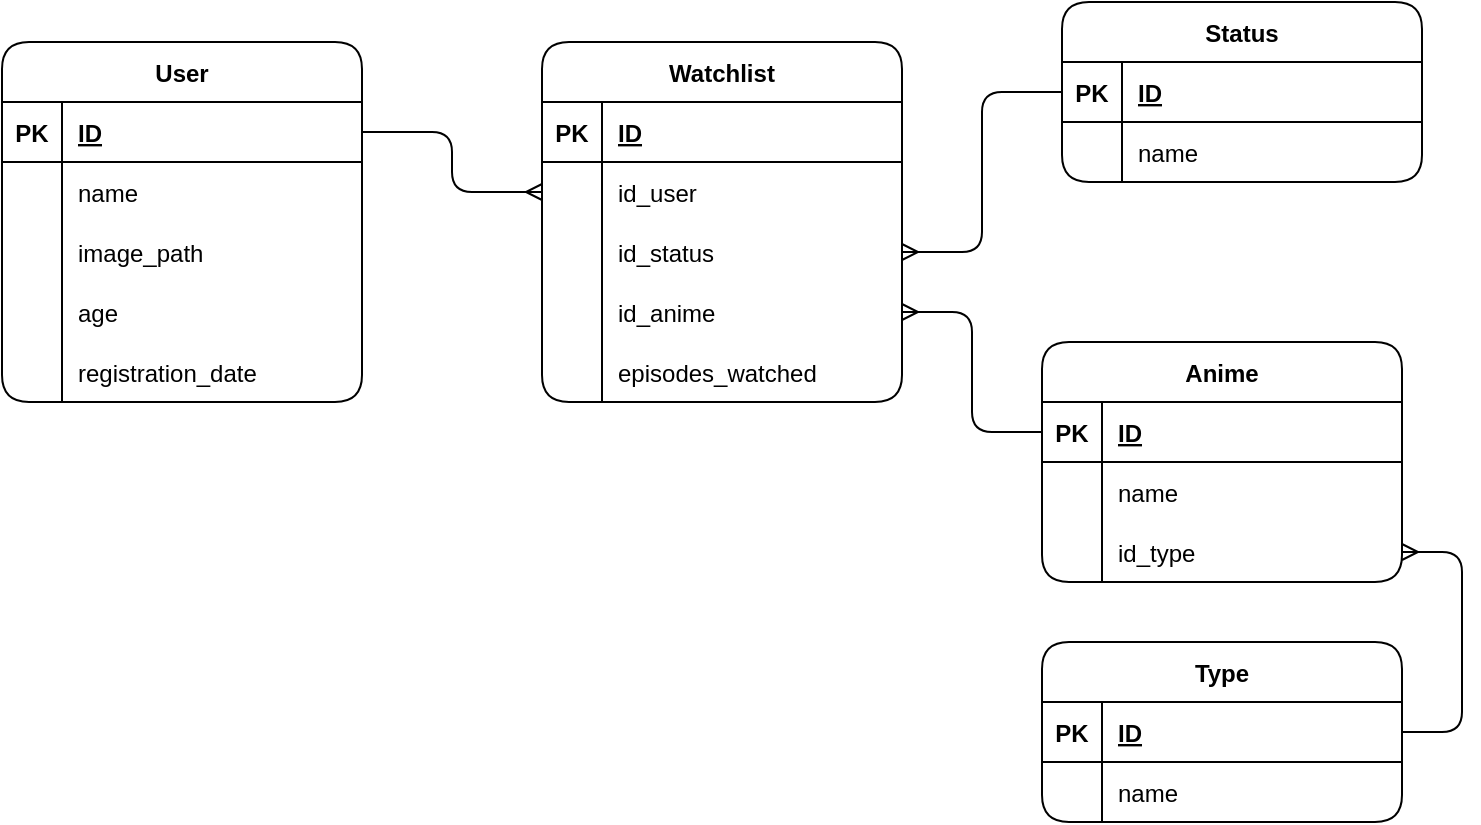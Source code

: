<mxfile version="21.3.2" type="github">
  <diagram name="Страница 1" id="_FxQdxy2t7oMSQJmRPjS">
    <mxGraphModel dx="1195" dy="1785" grid="1" gridSize="10" guides="1" tooltips="1" connect="1" arrows="1" fold="1" page="1" pageScale="1" pageWidth="827" pageHeight="1169" math="0" shadow="0">
      <root>
        <mxCell id="0" />
        <mxCell id="1" parent="0" />
        <mxCell id="fkAb2d_nDt0T-HXhAafH-16" value="User" style="shape=table;startSize=30;container=1;collapsible=1;childLayout=tableLayout;fixedRows=1;rowLines=0;fontStyle=1;align=center;resizeLast=1;rounded=1;" vertex="1" parent="1">
          <mxGeometry x="80" y="-1090" width="180" height="180" as="geometry" />
        </mxCell>
        <mxCell id="fkAb2d_nDt0T-HXhAafH-17" value="" style="shape=tableRow;horizontal=0;startSize=0;swimlaneHead=0;swimlaneBody=0;fillColor=none;collapsible=0;dropTarget=0;points=[[0,0.5],[1,0.5]];portConstraint=eastwest;top=0;left=0;right=0;bottom=1;" vertex="1" parent="fkAb2d_nDt0T-HXhAafH-16">
          <mxGeometry y="30" width="180" height="30" as="geometry" />
        </mxCell>
        <mxCell id="fkAb2d_nDt0T-HXhAafH-18" value="PK" style="shape=partialRectangle;connectable=0;fillColor=none;top=0;left=0;bottom=0;right=0;fontStyle=1;overflow=hidden;" vertex="1" parent="fkAb2d_nDt0T-HXhAafH-17">
          <mxGeometry width="30" height="30" as="geometry">
            <mxRectangle width="30" height="30" as="alternateBounds" />
          </mxGeometry>
        </mxCell>
        <mxCell id="fkAb2d_nDt0T-HXhAafH-19" value="ID" style="shape=partialRectangle;connectable=0;fillColor=none;top=0;left=0;bottom=0;right=0;align=left;spacingLeft=6;fontStyle=5;overflow=hidden;" vertex="1" parent="fkAb2d_nDt0T-HXhAafH-17">
          <mxGeometry x="30" width="150" height="30" as="geometry">
            <mxRectangle width="150" height="30" as="alternateBounds" />
          </mxGeometry>
        </mxCell>
        <mxCell id="fkAb2d_nDt0T-HXhAafH-20" value="" style="shape=tableRow;horizontal=0;startSize=0;swimlaneHead=0;swimlaneBody=0;fillColor=none;collapsible=0;dropTarget=0;points=[[0,0.5],[1,0.5]];portConstraint=eastwest;top=0;left=0;right=0;bottom=0;" vertex="1" parent="fkAb2d_nDt0T-HXhAafH-16">
          <mxGeometry y="60" width="180" height="30" as="geometry" />
        </mxCell>
        <mxCell id="fkAb2d_nDt0T-HXhAafH-21" value="" style="shape=partialRectangle;connectable=0;fillColor=none;top=0;left=0;bottom=0;right=0;editable=1;overflow=hidden;" vertex="1" parent="fkAb2d_nDt0T-HXhAafH-20">
          <mxGeometry width="30" height="30" as="geometry">
            <mxRectangle width="30" height="30" as="alternateBounds" />
          </mxGeometry>
        </mxCell>
        <mxCell id="fkAb2d_nDt0T-HXhAafH-22" value="name" style="shape=partialRectangle;connectable=0;fillColor=none;top=0;left=0;bottom=0;right=0;align=left;spacingLeft=6;overflow=hidden;" vertex="1" parent="fkAb2d_nDt0T-HXhAafH-20">
          <mxGeometry x="30" width="150" height="30" as="geometry">
            <mxRectangle width="150" height="30" as="alternateBounds" />
          </mxGeometry>
        </mxCell>
        <mxCell id="fkAb2d_nDt0T-HXhAafH-23" style="shape=tableRow;horizontal=0;startSize=0;swimlaneHead=0;swimlaneBody=0;fillColor=none;collapsible=0;dropTarget=0;points=[[0,0.5],[1,0.5]];portConstraint=eastwest;top=0;left=0;right=0;bottom=0;" vertex="1" parent="fkAb2d_nDt0T-HXhAafH-16">
          <mxGeometry y="90" width="180" height="30" as="geometry" />
        </mxCell>
        <mxCell id="fkAb2d_nDt0T-HXhAafH-24" value="" style="shape=partialRectangle;connectable=0;fillColor=none;top=0;left=0;bottom=0;right=0;editable=1;overflow=hidden;" vertex="1" parent="fkAb2d_nDt0T-HXhAafH-23">
          <mxGeometry width="30" height="30" as="geometry">
            <mxRectangle width="30" height="30" as="alternateBounds" />
          </mxGeometry>
        </mxCell>
        <mxCell id="fkAb2d_nDt0T-HXhAafH-25" value="image_path" style="shape=partialRectangle;connectable=0;fillColor=none;top=0;left=0;bottom=0;right=0;align=left;spacingLeft=6;overflow=hidden;" vertex="1" parent="fkAb2d_nDt0T-HXhAafH-23">
          <mxGeometry x="30" width="150" height="30" as="geometry">
            <mxRectangle width="150" height="30" as="alternateBounds" />
          </mxGeometry>
        </mxCell>
        <mxCell id="fkAb2d_nDt0T-HXhAafH-26" style="shape=tableRow;horizontal=0;startSize=0;swimlaneHead=0;swimlaneBody=0;fillColor=none;collapsible=0;dropTarget=0;points=[[0,0.5],[1,0.5]];portConstraint=eastwest;top=0;left=0;right=0;bottom=0;" vertex="1" parent="fkAb2d_nDt0T-HXhAafH-16">
          <mxGeometry y="120" width="180" height="30" as="geometry" />
        </mxCell>
        <mxCell id="fkAb2d_nDt0T-HXhAafH-27" style="shape=partialRectangle;connectable=0;fillColor=none;top=0;left=0;bottom=0;right=0;editable=1;overflow=hidden;" vertex="1" parent="fkAb2d_nDt0T-HXhAafH-26">
          <mxGeometry width="30" height="30" as="geometry">
            <mxRectangle width="30" height="30" as="alternateBounds" />
          </mxGeometry>
        </mxCell>
        <mxCell id="fkAb2d_nDt0T-HXhAafH-28" value="age" style="shape=partialRectangle;connectable=0;fillColor=none;top=0;left=0;bottom=0;right=0;align=left;spacingLeft=6;overflow=hidden;" vertex="1" parent="fkAb2d_nDt0T-HXhAafH-26">
          <mxGeometry x="30" width="150" height="30" as="geometry">
            <mxRectangle width="150" height="30" as="alternateBounds" />
          </mxGeometry>
        </mxCell>
        <mxCell id="fkAb2d_nDt0T-HXhAafH-70" style="shape=tableRow;horizontal=0;startSize=0;swimlaneHead=0;swimlaneBody=0;fillColor=none;collapsible=0;dropTarget=0;points=[[0,0.5],[1,0.5]];portConstraint=eastwest;top=0;left=0;right=0;bottom=0;" vertex="1" parent="fkAb2d_nDt0T-HXhAafH-16">
          <mxGeometry y="150" width="180" height="30" as="geometry" />
        </mxCell>
        <mxCell id="fkAb2d_nDt0T-HXhAafH-71" style="shape=partialRectangle;connectable=0;fillColor=none;top=0;left=0;bottom=0;right=0;editable=1;overflow=hidden;" vertex="1" parent="fkAb2d_nDt0T-HXhAafH-70">
          <mxGeometry width="30" height="30" as="geometry">
            <mxRectangle width="30" height="30" as="alternateBounds" />
          </mxGeometry>
        </mxCell>
        <mxCell id="fkAb2d_nDt0T-HXhAafH-72" value="registration_date" style="shape=partialRectangle;connectable=0;fillColor=none;top=0;left=0;bottom=0;right=0;align=left;spacingLeft=6;overflow=hidden;" vertex="1" parent="fkAb2d_nDt0T-HXhAafH-70">
          <mxGeometry x="30" width="150" height="30" as="geometry">
            <mxRectangle width="150" height="30" as="alternateBounds" />
          </mxGeometry>
        </mxCell>
        <mxCell id="fkAb2d_nDt0T-HXhAafH-57" value="Watchlist" style="shape=table;startSize=30;container=1;collapsible=1;childLayout=tableLayout;fixedRows=1;rowLines=0;fontStyle=1;align=center;resizeLast=1;rounded=1;" vertex="1" parent="1">
          <mxGeometry x="350" y="-1090" width="180" height="180" as="geometry" />
        </mxCell>
        <mxCell id="fkAb2d_nDt0T-HXhAafH-58" value="" style="shape=tableRow;horizontal=0;startSize=0;swimlaneHead=0;swimlaneBody=0;fillColor=none;collapsible=0;dropTarget=0;points=[[0,0.5],[1,0.5]];portConstraint=eastwest;top=0;left=0;right=0;bottom=1;" vertex="1" parent="fkAb2d_nDt0T-HXhAafH-57">
          <mxGeometry y="30" width="180" height="30" as="geometry" />
        </mxCell>
        <mxCell id="fkAb2d_nDt0T-HXhAafH-59" value="PK" style="shape=partialRectangle;connectable=0;fillColor=none;top=0;left=0;bottom=0;right=0;fontStyle=1;overflow=hidden;" vertex="1" parent="fkAb2d_nDt0T-HXhAafH-58">
          <mxGeometry width="30" height="30" as="geometry">
            <mxRectangle width="30" height="30" as="alternateBounds" />
          </mxGeometry>
        </mxCell>
        <mxCell id="fkAb2d_nDt0T-HXhAafH-60" value="ID" style="shape=partialRectangle;connectable=0;fillColor=none;top=0;left=0;bottom=0;right=0;align=left;spacingLeft=6;fontStyle=5;overflow=hidden;" vertex="1" parent="fkAb2d_nDt0T-HXhAafH-58">
          <mxGeometry x="30" width="150" height="30" as="geometry">
            <mxRectangle width="150" height="30" as="alternateBounds" />
          </mxGeometry>
        </mxCell>
        <mxCell id="fkAb2d_nDt0T-HXhAafH-61" value="" style="shape=tableRow;horizontal=0;startSize=0;swimlaneHead=0;swimlaneBody=0;fillColor=none;collapsible=0;dropTarget=0;points=[[0,0.5],[1,0.5]];portConstraint=eastwest;top=0;left=0;right=0;bottom=0;" vertex="1" parent="fkAb2d_nDt0T-HXhAafH-57">
          <mxGeometry y="60" width="180" height="30" as="geometry" />
        </mxCell>
        <mxCell id="fkAb2d_nDt0T-HXhAafH-62" value="" style="shape=partialRectangle;connectable=0;fillColor=none;top=0;left=0;bottom=0;right=0;editable=1;overflow=hidden;" vertex="1" parent="fkAb2d_nDt0T-HXhAafH-61">
          <mxGeometry width="30" height="30" as="geometry">
            <mxRectangle width="30" height="30" as="alternateBounds" />
          </mxGeometry>
        </mxCell>
        <mxCell id="fkAb2d_nDt0T-HXhAafH-63" value="id_user" style="shape=partialRectangle;connectable=0;fillColor=none;top=0;left=0;bottom=0;right=0;align=left;spacingLeft=6;overflow=hidden;" vertex="1" parent="fkAb2d_nDt0T-HXhAafH-61">
          <mxGeometry x="30" width="150" height="30" as="geometry">
            <mxRectangle width="150" height="30" as="alternateBounds" />
          </mxGeometry>
        </mxCell>
        <mxCell id="fkAb2d_nDt0T-HXhAafH-67" style="shape=tableRow;horizontal=0;startSize=0;swimlaneHead=0;swimlaneBody=0;fillColor=none;collapsible=0;dropTarget=0;points=[[0,0.5],[1,0.5]];portConstraint=eastwest;top=0;left=0;right=0;bottom=0;" vertex="1" parent="fkAb2d_nDt0T-HXhAafH-57">
          <mxGeometry y="90" width="180" height="30" as="geometry" />
        </mxCell>
        <mxCell id="fkAb2d_nDt0T-HXhAafH-68" style="shape=partialRectangle;connectable=0;fillColor=none;top=0;left=0;bottom=0;right=0;editable=1;overflow=hidden;" vertex="1" parent="fkAb2d_nDt0T-HXhAafH-67">
          <mxGeometry width="30" height="30" as="geometry">
            <mxRectangle width="30" height="30" as="alternateBounds" />
          </mxGeometry>
        </mxCell>
        <mxCell id="fkAb2d_nDt0T-HXhAafH-69" value="id_status" style="shape=partialRectangle;connectable=0;fillColor=none;top=0;left=0;bottom=0;right=0;align=left;spacingLeft=6;overflow=hidden;" vertex="1" parent="fkAb2d_nDt0T-HXhAafH-67">
          <mxGeometry x="30" width="150" height="30" as="geometry">
            <mxRectangle width="150" height="30" as="alternateBounds" />
          </mxGeometry>
        </mxCell>
        <mxCell id="fkAb2d_nDt0T-HXhAafH-64" style="shape=tableRow;horizontal=0;startSize=0;swimlaneHead=0;swimlaneBody=0;fillColor=none;collapsible=0;dropTarget=0;points=[[0,0.5],[1,0.5]];portConstraint=eastwest;top=0;left=0;right=0;bottom=0;" vertex="1" parent="fkAb2d_nDt0T-HXhAafH-57">
          <mxGeometry y="120" width="180" height="30" as="geometry" />
        </mxCell>
        <mxCell id="fkAb2d_nDt0T-HXhAafH-65" value="" style="shape=partialRectangle;connectable=0;fillColor=none;top=0;left=0;bottom=0;right=0;editable=1;overflow=hidden;" vertex="1" parent="fkAb2d_nDt0T-HXhAafH-64">
          <mxGeometry width="30" height="30" as="geometry">
            <mxRectangle width="30" height="30" as="alternateBounds" />
          </mxGeometry>
        </mxCell>
        <mxCell id="fkAb2d_nDt0T-HXhAafH-66" value="id_anime" style="shape=partialRectangle;connectable=0;fillColor=none;top=0;left=0;bottom=0;right=0;align=left;spacingLeft=6;overflow=hidden;" vertex="1" parent="fkAb2d_nDt0T-HXhAafH-64">
          <mxGeometry x="30" width="150" height="30" as="geometry">
            <mxRectangle width="150" height="30" as="alternateBounds" />
          </mxGeometry>
        </mxCell>
        <mxCell id="fkAb2d_nDt0T-HXhAafH-89" style="shape=tableRow;horizontal=0;startSize=0;swimlaneHead=0;swimlaneBody=0;fillColor=none;collapsible=0;dropTarget=0;points=[[0,0.5],[1,0.5]];portConstraint=eastwest;top=0;left=0;right=0;bottom=0;" vertex="1" parent="fkAb2d_nDt0T-HXhAafH-57">
          <mxGeometry y="150" width="180" height="30" as="geometry" />
        </mxCell>
        <mxCell id="fkAb2d_nDt0T-HXhAafH-90" style="shape=partialRectangle;connectable=0;fillColor=none;top=0;left=0;bottom=0;right=0;editable=1;overflow=hidden;" vertex="1" parent="fkAb2d_nDt0T-HXhAafH-89">
          <mxGeometry width="30" height="30" as="geometry">
            <mxRectangle width="30" height="30" as="alternateBounds" />
          </mxGeometry>
        </mxCell>
        <mxCell id="fkAb2d_nDt0T-HXhAafH-91" value="episodes_watched" style="shape=partialRectangle;connectable=0;fillColor=none;top=0;left=0;bottom=0;right=0;align=left;spacingLeft=6;overflow=hidden;" vertex="1" parent="fkAb2d_nDt0T-HXhAafH-89">
          <mxGeometry x="30" width="150" height="30" as="geometry">
            <mxRectangle width="150" height="30" as="alternateBounds" />
          </mxGeometry>
        </mxCell>
        <mxCell id="fkAb2d_nDt0T-HXhAafH-92" value="Status" style="shape=table;startSize=30;container=1;collapsible=1;childLayout=tableLayout;fixedRows=1;rowLines=0;fontStyle=1;align=center;resizeLast=1;rounded=1;" vertex="1" parent="1">
          <mxGeometry x="610" y="-1110" width="180" height="90" as="geometry" />
        </mxCell>
        <mxCell id="fkAb2d_nDt0T-HXhAafH-93" value="" style="shape=tableRow;horizontal=0;startSize=0;swimlaneHead=0;swimlaneBody=0;fillColor=none;collapsible=0;dropTarget=0;points=[[0,0.5],[1,0.5]];portConstraint=eastwest;top=0;left=0;right=0;bottom=1;" vertex="1" parent="fkAb2d_nDt0T-HXhAafH-92">
          <mxGeometry y="30" width="180" height="30" as="geometry" />
        </mxCell>
        <mxCell id="fkAb2d_nDt0T-HXhAafH-94" value="PK" style="shape=partialRectangle;connectable=0;fillColor=none;top=0;left=0;bottom=0;right=0;fontStyle=1;overflow=hidden;" vertex="1" parent="fkAb2d_nDt0T-HXhAafH-93">
          <mxGeometry width="30" height="30" as="geometry">
            <mxRectangle width="30" height="30" as="alternateBounds" />
          </mxGeometry>
        </mxCell>
        <mxCell id="fkAb2d_nDt0T-HXhAafH-95" value="ID" style="shape=partialRectangle;connectable=0;fillColor=none;top=0;left=0;bottom=0;right=0;align=left;spacingLeft=6;fontStyle=5;overflow=hidden;" vertex="1" parent="fkAb2d_nDt0T-HXhAafH-93">
          <mxGeometry x="30" width="150" height="30" as="geometry">
            <mxRectangle width="150" height="30" as="alternateBounds" />
          </mxGeometry>
        </mxCell>
        <mxCell id="fkAb2d_nDt0T-HXhAafH-96" value="" style="shape=tableRow;horizontal=0;startSize=0;swimlaneHead=0;swimlaneBody=0;fillColor=none;collapsible=0;dropTarget=0;points=[[0,0.5],[1,0.5]];portConstraint=eastwest;top=0;left=0;right=0;bottom=0;" vertex="1" parent="fkAb2d_nDt0T-HXhAafH-92">
          <mxGeometry y="60" width="180" height="30" as="geometry" />
        </mxCell>
        <mxCell id="fkAb2d_nDt0T-HXhAafH-97" value="" style="shape=partialRectangle;connectable=0;fillColor=none;top=0;left=0;bottom=0;right=0;editable=1;overflow=hidden;" vertex="1" parent="fkAb2d_nDt0T-HXhAafH-96">
          <mxGeometry width="30" height="30" as="geometry">
            <mxRectangle width="30" height="30" as="alternateBounds" />
          </mxGeometry>
        </mxCell>
        <mxCell id="fkAb2d_nDt0T-HXhAafH-98" value="name" style="shape=partialRectangle;connectable=0;fillColor=none;top=0;left=0;bottom=0;right=0;align=left;spacingLeft=6;overflow=hidden;" vertex="1" parent="fkAb2d_nDt0T-HXhAafH-96">
          <mxGeometry x="30" width="150" height="30" as="geometry">
            <mxRectangle width="150" height="30" as="alternateBounds" />
          </mxGeometry>
        </mxCell>
        <mxCell id="fkAb2d_nDt0T-HXhAafH-108" value="" style="edgeStyle=elbowEdgeStyle;fontSize=12;html=1;endArrow=ERmany;rounded=1;exitX=1;exitY=0.5;exitDx=0;exitDy=0;entryX=0;entryY=0.5;entryDx=0;entryDy=0;" edge="1" parent="1" source="fkAb2d_nDt0T-HXhAafH-17" target="fkAb2d_nDt0T-HXhAafH-61">
          <mxGeometry width="100" height="100" relative="1" as="geometry">
            <mxPoint x="130" y="-690" as="sourcePoint" />
            <mxPoint x="230" y="-790" as="targetPoint" />
          </mxGeometry>
        </mxCell>
        <mxCell id="fkAb2d_nDt0T-HXhAafH-109" value="" style="edgeStyle=elbowEdgeStyle;fontSize=12;html=1;endArrow=ERmany;rounded=1;exitX=0;exitY=0.5;exitDx=0;exitDy=0;entryX=1;entryY=0.5;entryDx=0;entryDy=0;" edge="1" parent="1" source="fkAb2d_nDt0T-HXhAafH-93" target="fkAb2d_nDt0T-HXhAafH-67">
          <mxGeometry width="100" height="100" relative="1" as="geometry">
            <mxPoint x="610" y="-660" as="sourcePoint" />
            <mxPoint x="710" y="-760" as="targetPoint" />
          </mxGeometry>
        </mxCell>
        <mxCell id="fkAb2d_nDt0T-HXhAafH-110" value="Anime" style="shape=table;startSize=30;container=1;collapsible=1;childLayout=tableLayout;fixedRows=1;rowLines=0;fontStyle=1;align=center;resizeLast=1;rounded=1;" vertex="1" parent="1">
          <mxGeometry x="600" y="-940" width="180" height="120" as="geometry" />
        </mxCell>
        <mxCell id="fkAb2d_nDt0T-HXhAafH-111" value="" style="shape=tableRow;horizontal=0;startSize=0;swimlaneHead=0;swimlaneBody=0;fillColor=none;collapsible=0;dropTarget=0;points=[[0,0.5],[1,0.5]];portConstraint=eastwest;top=0;left=0;right=0;bottom=1;" vertex="1" parent="fkAb2d_nDt0T-HXhAafH-110">
          <mxGeometry y="30" width="180" height="30" as="geometry" />
        </mxCell>
        <mxCell id="fkAb2d_nDt0T-HXhAafH-112" value="PK" style="shape=partialRectangle;connectable=0;fillColor=none;top=0;left=0;bottom=0;right=0;fontStyle=1;overflow=hidden;" vertex="1" parent="fkAb2d_nDt0T-HXhAafH-111">
          <mxGeometry width="30" height="30" as="geometry">
            <mxRectangle width="30" height="30" as="alternateBounds" />
          </mxGeometry>
        </mxCell>
        <mxCell id="fkAb2d_nDt0T-HXhAafH-113" value="ID" style="shape=partialRectangle;connectable=0;fillColor=none;top=0;left=0;bottom=0;right=0;align=left;spacingLeft=6;fontStyle=5;overflow=hidden;" vertex="1" parent="fkAb2d_nDt0T-HXhAafH-111">
          <mxGeometry x="30" width="150" height="30" as="geometry">
            <mxRectangle width="150" height="30" as="alternateBounds" />
          </mxGeometry>
        </mxCell>
        <mxCell id="fkAb2d_nDt0T-HXhAafH-114" value="" style="shape=tableRow;horizontal=0;startSize=0;swimlaneHead=0;swimlaneBody=0;fillColor=none;collapsible=0;dropTarget=0;points=[[0,0.5],[1,0.5]];portConstraint=eastwest;top=0;left=0;right=0;bottom=0;" vertex="1" parent="fkAb2d_nDt0T-HXhAafH-110">
          <mxGeometry y="60" width="180" height="30" as="geometry" />
        </mxCell>
        <mxCell id="fkAb2d_nDt0T-HXhAafH-115" value="" style="shape=partialRectangle;connectable=0;fillColor=none;top=0;left=0;bottom=0;right=0;editable=1;overflow=hidden;" vertex="1" parent="fkAb2d_nDt0T-HXhAafH-114">
          <mxGeometry width="30" height="30" as="geometry">
            <mxRectangle width="30" height="30" as="alternateBounds" />
          </mxGeometry>
        </mxCell>
        <mxCell id="fkAb2d_nDt0T-HXhAafH-116" value="name" style="shape=partialRectangle;connectable=0;fillColor=none;top=0;left=0;bottom=0;right=0;align=left;spacingLeft=6;overflow=hidden;" vertex="1" parent="fkAb2d_nDt0T-HXhAafH-114">
          <mxGeometry x="30" width="150" height="30" as="geometry">
            <mxRectangle width="150" height="30" as="alternateBounds" />
          </mxGeometry>
        </mxCell>
        <mxCell id="fkAb2d_nDt0T-HXhAafH-117" style="shape=tableRow;horizontal=0;startSize=0;swimlaneHead=0;swimlaneBody=0;fillColor=none;collapsible=0;dropTarget=0;points=[[0,0.5],[1,0.5]];portConstraint=eastwest;top=0;left=0;right=0;bottom=0;" vertex="1" parent="fkAb2d_nDt0T-HXhAafH-110">
          <mxGeometry y="90" width="180" height="30" as="geometry" />
        </mxCell>
        <mxCell id="fkAb2d_nDt0T-HXhAafH-118" style="shape=partialRectangle;connectable=0;fillColor=none;top=0;left=0;bottom=0;right=0;editable=1;overflow=hidden;" vertex="1" parent="fkAb2d_nDt0T-HXhAafH-117">
          <mxGeometry width="30" height="30" as="geometry">
            <mxRectangle width="30" height="30" as="alternateBounds" />
          </mxGeometry>
        </mxCell>
        <mxCell id="fkAb2d_nDt0T-HXhAafH-119" value="id_type" style="shape=partialRectangle;connectable=0;fillColor=none;top=0;left=0;bottom=0;right=0;align=left;spacingLeft=6;overflow=hidden;" vertex="1" parent="fkAb2d_nDt0T-HXhAafH-117">
          <mxGeometry x="30" width="150" height="30" as="geometry">
            <mxRectangle width="150" height="30" as="alternateBounds" />
          </mxGeometry>
        </mxCell>
        <mxCell id="fkAb2d_nDt0T-HXhAafH-120" value="Type" style="shape=table;startSize=30;container=1;collapsible=1;childLayout=tableLayout;fixedRows=1;rowLines=0;fontStyle=1;align=center;resizeLast=1;rounded=1;" vertex="1" parent="1">
          <mxGeometry x="600" y="-790" width="180" height="90" as="geometry" />
        </mxCell>
        <mxCell id="fkAb2d_nDt0T-HXhAafH-121" value="" style="shape=tableRow;horizontal=0;startSize=0;swimlaneHead=0;swimlaneBody=0;fillColor=none;collapsible=0;dropTarget=0;points=[[0,0.5],[1,0.5]];portConstraint=eastwest;top=0;left=0;right=0;bottom=1;" vertex="1" parent="fkAb2d_nDt0T-HXhAafH-120">
          <mxGeometry y="30" width="180" height="30" as="geometry" />
        </mxCell>
        <mxCell id="fkAb2d_nDt0T-HXhAafH-122" value="PK" style="shape=partialRectangle;connectable=0;fillColor=none;top=0;left=0;bottom=0;right=0;fontStyle=1;overflow=hidden;" vertex="1" parent="fkAb2d_nDt0T-HXhAafH-121">
          <mxGeometry width="30" height="30" as="geometry">
            <mxRectangle width="30" height="30" as="alternateBounds" />
          </mxGeometry>
        </mxCell>
        <mxCell id="fkAb2d_nDt0T-HXhAafH-123" value="ID" style="shape=partialRectangle;connectable=0;fillColor=none;top=0;left=0;bottom=0;right=0;align=left;spacingLeft=6;fontStyle=5;overflow=hidden;" vertex="1" parent="fkAb2d_nDt0T-HXhAafH-121">
          <mxGeometry x="30" width="150" height="30" as="geometry">
            <mxRectangle width="150" height="30" as="alternateBounds" />
          </mxGeometry>
        </mxCell>
        <mxCell id="fkAb2d_nDt0T-HXhAafH-124" value="" style="shape=tableRow;horizontal=0;startSize=0;swimlaneHead=0;swimlaneBody=0;fillColor=none;collapsible=0;dropTarget=0;points=[[0,0.5],[1,0.5]];portConstraint=eastwest;top=0;left=0;right=0;bottom=0;" vertex="1" parent="fkAb2d_nDt0T-HXhAafH-120">
          <mxGeometry y="60" width="180" height="30" as="geometry" />
        </mxCell>
        <mxCell id="fkAb2d_nDt0T-HXhAafH-125" value="" style="shape=partialRectangle;connectable=0;fillColor=none;top=0;left=0;bottom=0;right=0;editable=1;overflow=hidden;" vertex="1" parent="fkAb2d_nDt0T-HXhAafH-124">
          <mxGeometry width="30" height="30" as="geometry">
            <mxRectangle width="30" height="30" as="alternateBounds" />
          </mxGeometry>
        </mxCell>
        <mxCell id="fkAb2d_nDt0T-HXhAafH-126" value="name" style="shape=partialRectangle;connectable=0;fillColor=none;top=0;left=0;bottom=0;right=0;align=left;spacingLeft=6;overflow=hidden;" vertex="1" parent="fkAb2d_nDt0T-HXhAafH-124">
          <mxGeometry x="30" width="150" height="30" as="geometry">
            <mxRectangle width="150" height="30" as="alternateBounds" />
          </mxGeometry>
        </mxCell>
        <mxCell id="fkAb2d_nDt0T-HXhAafH-127" value="" style="edgeStyle=elbowEdgeStyle;fontSize=12;html=1;endArrow=ERmany;rounded=1;exitX=1;exitY=0.5;exitDx=0;exitDy=0;entryX=1;entryY=0.5;entryDx=0;entryDy=0;" edge="1" parent="1" source="fkAb2d_nDt0T-HXhAafH-121" target="fkAb2d_nDt0T-HXhAafH-117">
          <mxGeometry width="100" height="100" relative="1" as="geometry">
            <mxPoint x="340" y="-560" as="sourcePoint" />
            <mxPoint x="440" y="-660" as="targetPoint" />
            <Array as="points">
              <mxPoint x="810" y="-790" />
            </Array>
          </mxGeometry>
        </mxCell>
        <mxCell id="fkAb2d_nDt0T-HXhAafH-128" value="" style="edgeStyle=elbowEdgeStyle;fontSize=12;html=1;endArrow=ERmany;rounded=1;exitX=0;exitY=0.5;exitDx=0;exitDy=0;entryX=1;entryY=0.5;entryDx=0;entryDy=0;" edge="1" parent="1" source="fkAb2d_nDt0T-HXhAafH-111" target="fkAb2d_nDt0T-HXhAafH-64">
          <mxGeometry width="100" height="100" relative="1" as="geometry">
            <mxPoint x="230" y="-600" as="sourcePoint" />
            <mxPoint x="330" y="-700" as="targetPoint" />
          </mxGeometry>
        </mxCell>
      </root>
    </mxGraphModel>
  </diagram>
</mxfile>
